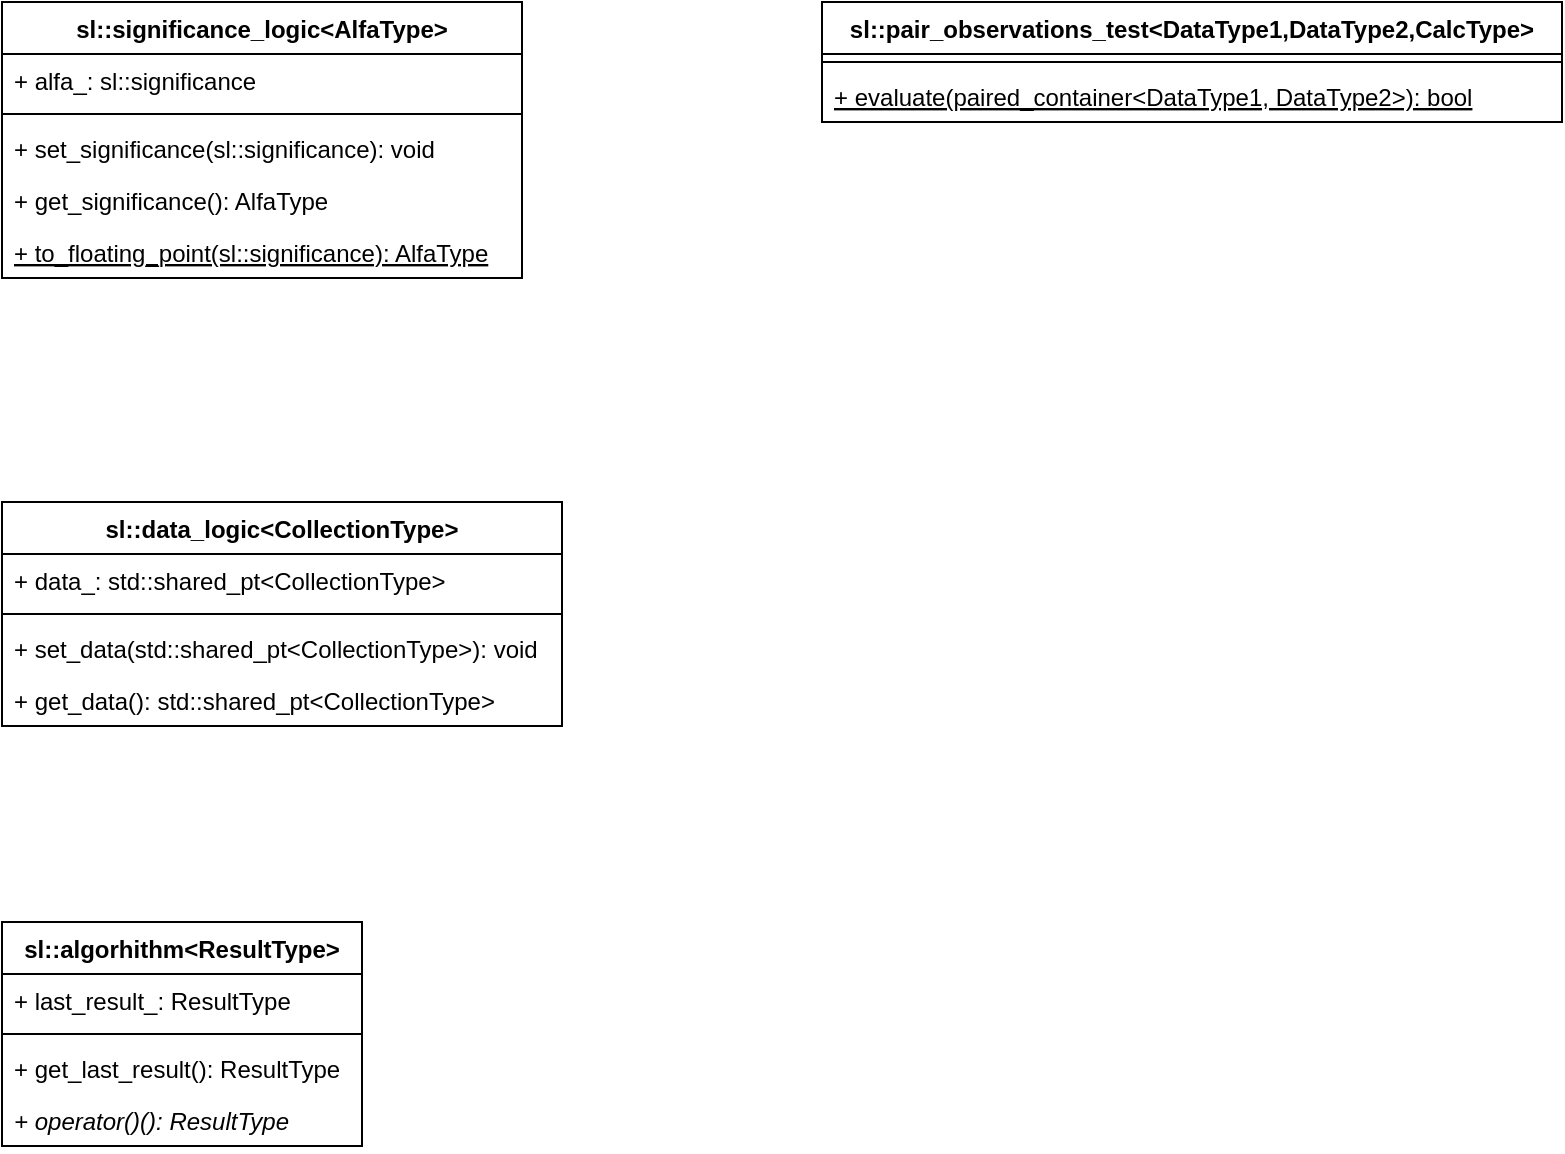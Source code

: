 <mxfile version="20.8.10" type="device"><diagram id="C5RBs43oDa-KdzZeNtuy" name="Page-1"><mxGraphModel dx="1103" dy="1810" grid="1" gridSize="10" guides="1" tooltips="1" connect="1" arrows="1" fold="1" page="1" pageScale="1" pageWidth="827" pageHeight="1169" math="0" shadow="0"><root><mxCell id="WIyWlLk6GJQsqaUBKTNV-0"/><mxCell id="WIyWlLk6GJQsqaUBKTNV-1" parent="WIyWlLk6GJQsqaUBKTNV-0"/><mxCell id="tFkrdeeTsE2kZxHtsthl-0" value="sl::significance_logic&lt;AlfaType&gt;" style="swimlane;fontStyle=1;align=center;verticalAlign=top;childLayout=stackLayout;horizontal=1;startSize=26;horizontalStack=0;resizeParent=1;resizeParentMax=0;resizeLast=0;collapsible=1;marginBottom=0;" parent="WIyWlLk6GJQsqaUBKTNV-1" vertex="1"><mxGeometry x="10" y="-1160" width="260" height="138" as="geometry"/></mxCell><mxCell id="tFkrdeeTsE2kZxHtsthl-1" value="+ alfa_: sl::significance" style="text;strokeColor=none;fillColor=none;align=left;verticalAlign=top;spacingLeft=4;spacingRight=4;overflow=hidden;rotatable=0;points=[[0,0.5],[1,0.5]];portConstraint=eastwest;" parent="tFkrdeeTsE2kZxHtsthl-0" vertex="1"><mxGeometry y="26" width="260" height="26" as="geometry"/></mxCell><mxCell id="tFkrdeeTsE2kZxHtsthl-2" value="" style="line;strokeWidth=1;fillColor=none;align=left;verticalAlign=middle;spacingTop=-1;spacingLeft=3;spacingRight=3;rotatable=0;labelPosition=right;points=[];portConstraint=eastwest;strokeColor=inherit;" parent="tFkrdeeTsE2kZxHtsthl-0" vertex="1"><mxGeometry y="52" width="260" height="8" as="geometry"/></mxCell><mxCell id="tFkrdeeTsE2kZxHtsthl-3" value="+ set_significance(sl::significance): void" style="text;strokeColor=none;fillColor=none;align=left;verticalAlign=top;spacingLeft=4;spacingRight=4;overflow=hidden;rotatable=0;points=[[0,0.5],[1,0.5]];portConstraint=eastwest;" parent="tFkrdeeTsE2kZxHtsthl-0" vertex="1"><mxGeometry y="60" width="260" height="26" as="geometry"/></mxCell><mxCell id="tFkrdeeTsE2kZxHtsthl-4" value="+ get_significance(): AlfaType" style="text;strokeColor=none;fillColor=none;align=left;verticalAlign=top;spacingLeft=4;spacingRight=4;overflow=hidden;rotatable=0;points=[[0,0.5],[1,0.5]];portConstraint=eastwest;" parent="tFkrdeeTsE2kZxHtsthl-0" vertex="1"><mxGeometry y="86" width="260" height="26" as="geometry"/></mxCell><mxCell id="tFkrdeeTsE2kZxHtsthl-5" value="+ to_floating_point(sl::significance): AlfaType" style="text;strokeColor=none;fillColor=none;align=left;verticalAlign=top;spacingLeft=4;spacingRight=4;overflow=hidden;rotatable=0;points=[[0,0.5],[1,0.5]];portConstraint=eastwest;fontStyle=4" parent="tFkrdeeTsE2kZxHtsthl-0" vertex="1"><mxGeometry y="112" width="260" height="26" as="geometry"/></mxCell><mxCell id="tFkrdeeTsE2kZxHtsthl-6" value="sl::data_logic&lt;CollectionType&gt;" style="swimlane;fontStyle=1;align=center;verticalAlign=top;childLayout=stackLayout;horizontal=1;startSize=26;horizontalStack=0;resizeParent=1;resizeParentMax=0;resizeLast=0;collapsible=1;marginBottom=0;" parent="WIyWlLk6GJQsqaUBKTNV-1" vertex="1"><mxGeometry x="10" y="-910" width="280" height="112" as="geometry"/></mxCell><mxCell id="tFkrdeeTsE2kZxHtsthl-7" value="+ data_: std::shared_pt&lt;CollectionType&gt;" style="text;strokeColor=none;fillColor=none;align=left;verticalAlign=top;spacingLeft=4;spacingRight=4;overflow=hidden;rotatable=0;points=[[0,0.5],[1,0.5]];portConstraint=eastwest;" parent="tFkrdeeTsE2kZxHtsthl-6" vertex="1"><mxGeometry y="26" width="280" height="26" as="geometry"/></mxCell><mxCell id="tFkrdeeTsE2kZxHtsthl-8" value="" style="line;strokeWidth=1;fillColor=none;align=left;verticalAlign=middle;spacingTop=-1;spacingLeft=3;spacingRight=3;rotatable=0;labelPosition=right;points=[];portConstraint=eastwest;strokeColor=inherit;" parent="tFkrdeeTsE2kZxHtsthl-6" vertex="1"><mxGeometry y="52" width="280" height="8" as="geometry"/></mxCell><mxCell id="tFkrdeeTsE2kZxHtsthl-9" value="+ set_data(std::shared_pt&lt;CollectionType&gt;): void" style="text;strokeColor=none;fillColor=none;align=left;verticalAlign=top;spacingLeft=4;spacingRight=4;overflow=hidden;rotatable=0;points=[[0,0.5],[1,0.5]];portConstraint=eastwest;" parent="tFkrdeeTsE2kZxHtsthl-6" vertex="1"><mxGeometry y="60" width="280" height="26" as="geometry"/></mxCell><mxCell id="tFkrdeeTsE2kZxHtsthl-10" value="+ get_data(): std::shared_pt&lt;CollectionType&gt;" style="text;strokeColor=none;fillColor=none;align=left;verticalAlign=top;spacingLeft=4;spacingRight=4;overflow=hidden;rotatable=0;points=[[0,0.5],[1,0.5]];portConstraint=eastwest;" parent="tFkrdeeTsE2kZxHtsthl-6" vertex="1"><mxGeometry y="86" width="280" height="26" as="geometry"/></mxCell><mxCell id="tFkrdeeTsE2kZxHtsthl-12" value="sl::algorhithm&lt;ResultType&gt;" style="swimlane;fontStyle=1;align=center;verticalAlign=top;childLayout=stackLayout;horizontal=1;startSize=26;horizontalStack=0;resizeParent=1;resizeParentMax=0;resizeLast=0;collapsible=1;marginBottom=0;" parent="WIyWlLk6GJQsqaUBKTNV-1" vertex="1"><mxGeometry x="10" y="-700" width="180" height="112" as="geometry"/></mxCell><mxCell id="tFkrdeeTsE2kZxHtsthl-13" value="+ last_result_: ResultType" style="text;strokeColor=none;fillColor=none;align=left;verticalAlign=top;spacingLeft=4;spacingRight=4;overflow=hidden;rotatable=0;points=[[0,0.5],[1,0.5]];portConstraint=eastwest;" parent="tFkrdeeTsE2kZxHtsthl-12" vertex="1"><mxGeometry y="26" width="180" height="26" as="geometry"/></mxCell><mxCell id="tFkrdeeTsE2kZxHtsthl-14" value="" style="line;strokeWidth=1;fillColor=none;align=left;verticalAlign=middle;spacingTop=-1;spacingLeft=3;spacingRight=3;rotatable=0;labelPosition=right;points=[];portConstraint=eastwest;strokeColor=inherit;" parent="tFkrdeeTsE2kZxHtsthl-12" vertex="1"><mxGeometry y="52" width="180" height="8" as="geometry"/></mxCell><mxCell id="tFkrdeeTsE2kZxHtsthl-16" value="+ get_last_result(): ResultType" style="text;strokeColor=none;fillColor=none;align=left;verticalAlign=top;spacingLeft=4;spacingRight=4;overflow=hidden;rotatable=0;points=[[0,0.5],[1,0.5]];portConstraint=eastwest;" parent="tFkrdeeTsE2kZxHtsthl-12" vertex="1"><mxGeometry y="60" width="180" height="26" as="geometry"/></mxCell><mxCell id="pYxyvELFtM1grpKKKNQc-7" value="+ operator()(): ResultType" style="text;strokeColor=none;fillColor=none;align=left;verticalAlign=top;spacingLeft=4;spacingRight=4;overflow=hidden;rotatable=0;points=[[0,0.5],[1,0.5]];portConstraint=eastwest;fontStyle=2" vertex="1" parent="tFkrdeeTsE2kZxHtsthl-12"><mxGeometry y="86" width="180" height="26" as="geometry"/></mxCell><mxCell id="pYxyvELFtM1grpKKKNQc-0" value="sl::pair_observations_test&lt;DataType1,DataType2,CalcType&gt;" style="swimlane;fontStyle=1;align=center;verticalAlign=top;childLayout=stackLayout;horizontal=1;startSize=26;horizontalStack=0;resizeParent=1;resizeParentMax=0;resizeLast=0;collapsible=1;marginBottom=0;" vertex="1" parent="WIyWlLk6GJQsqaUBKTNV-1"><mxGeometry x="420" y="-1160" width="370" height="60" as="geometry"/></mxCell><mxCell id="pYxyvELFtM1grpKKKNQc-2" value="" style="line;strokeWidth=1;fillColor=none;align=left;verticalAlign=middle;spacingTop=-1;spacingLeft=3;spacingRight=3;rotatable=0;labelPosition=right;points=[];portConstraint=eastwest;strokeColor=inherit;" vertex="1" parent="pYxyvELFtM1grpKKKNQc-0"><mxGeometry y="26" width="370" height="8" as="geometry"/></mxCell><mxCell id="pYxyvELFtM1grpKKKNQc-8" value="+ evaluate(paired_container&lt;DataType1, DataType2&gt;): bool" style="text;strokeColor=none;fillColor=none;align=left;verticalAlign=top;spacingLeft=4;spacingRight=4;overflow=hidden;rotatable=0;points=[[0,0.5],[1,0.5]];portConstraint=eastwest;fontStyle=4" vertex="1" parent="pYxyvELFtM1grpKKKNQc-0"><mxGeometry y="34" width="370" height="26" as="geometry"/></mxCell></root></mxGraphModel></diagram></mxfile>